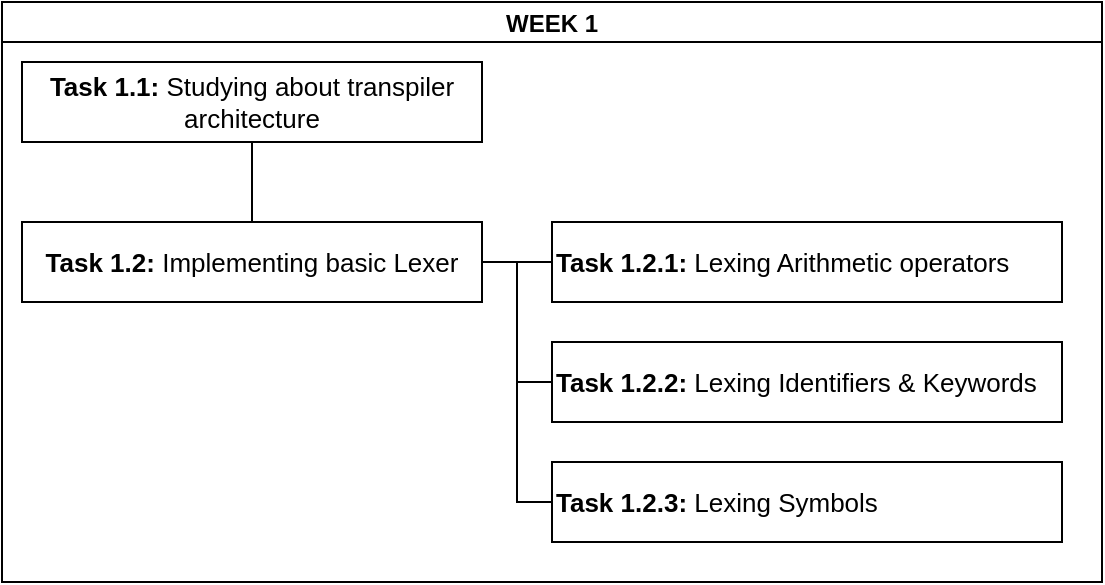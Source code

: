 <mxfile version="24.4.4" type="device">
  <diagram name="Page-1" id="TF0PRry378tvz2ITyngi">
    <mxGraphModel dx="1050" dy="522" grid="1" gridSize="10" guides="1" tooltips="1" connect="1" arrows="1" fold="1" page="1" pageScale="1" pageWidth="850" pageHeight="1100" background="none" math="0" shadow="0">
      <root>
        <mxCell id="0" />
        <mxCell id="1" parent="0" />
        <mxCell id="Mf5M8aZO-sZCZv7AJIHo-25" value="WEEK 1" style="swimlane;startSize=20;horizontal=1;containerType=tree;treeFolding=0;" vertex="1" parent="1">
          <mxGeometry x="150" y="20" width="550" height="290" as="geometry" />
        </mxCell>
        <mxCell id="Mf5M8aZO-sZCZv7AJIHo-27" value="&lt;font style=&quot;font-size: 13px;&quot;&gt;&lt;b&gt;Task 1.1:&lt;/b&gt; Studying about transpiler architecture&lt;/font&gt;" style="whiteSpace=wrap;html=1;treeFolding=0;treeMoving=1;newEdgeStyle={&quot;edgeStyle&quot;:&quot;elbowEdgeStyle&quot;,&quot;startArrow&quot;:&quot;none&quot;,&quot;endArrow&quot;:&quot;none&quot;};" vertex="1" parent="Mf5M8aZO-sZCZv7AJIHo-25">
          <mxGeometry x="10" y="30" width="230" height="40" as="geometry" />
        </mxCell>
        <mxCell id="Mf5M8aZO-sZCZv7AJIHo-45" style="edgeStyle=elbowEdgeStyle;rounded=0;orthogonalLoop=1;jettySize=auto;html=1;startArrow=none;endArrow=none;exitX=1;exitY=0.5;exitDx=0;exitDy=0;" edge="1" parent="Mf5M8aZO-sZCZv7AJIHo-25" source="Mf5M8aZO-sZCZv7AJIHo-29" target="Mf5M8aZO-sZCZv7AJIHo-41">
          <mxGeometry relative="1" as="geometry" />
        </mxCell>
        <mxCell id="Mf5M8aZO-sZCZv7AJIHo-29" value="&lt;font style=&quot;font-size: 13px;&quot;&gt;&lt;b&gt;Task 1.2:&lt;/b&gt; Implementing basic Lexer&lt;/font&gt;" style="whiteSpace=wrap;html=1;treeFolding=0;treeMoving=1;newEdgeStyle={&quot;edgeStyle&quot;:&quot;elbowEdgeStyle&quot;,&quot;startArrow&quot;:&quot;none&quot;,&quot;endArrow&quot;:&quot;none&quot;};" vertex="1" parent="Mf5M8aZO-sZCZv7AJIHo-25">
          <mxGeometry x="10" y="110" width="230" height="40" as="geometry" />
        </mxCell>
        <mxCell id="Mf5M8aZO-sZCZv7AJIHo-30" value="" style="edgeStyle=elbowEdgeStyle;elbow=vertical;sourcePerimeterSpacing=0;targetPerimeterSpacing=0;startArrow=none;endArrow=none;rounded=0;curved=0;" edge="1" parent="Mf5M8aZO-sZCZv7AJIHo-25" source="Mf5M8aZO-sZCZv7AJIHo-27" target="Mf5M8aZO-sZCZv7AJIHo-29">
          <mxGeometry relative="1" as="geometry">
            <mxPoint x="195" y="70" as="sourcePoint" />
            <mxPoint x="195" y="110" as="targetPoint" />
          </mxGeometry>
        </mxCell>
        <mxCell id="Mf5M8aZO-sZCZv7AJIHo-41" value="&lt;font style=&quot;font-size: 13px;&quot;&gt;&lt;b&gt;Task 1.2.3:&lt;/b&gt; Lexing Symbols&lt;/font&gt;" style="whiteSpace=wrap;html=1;treeFolding=0;treeMoving=1;newEdgeStyle={&quot;edgeStyle&quot;:&quot;elbowEdgeStyle&quot;,&quot;startArrow&quot;:&quot;none&quot;,&quot;endArrow&quot;:&quot;none&quot;};align=left;" vertex="1" parent="Mf5M8aZO-sZCZv7AJIHo-25">
          <mxGeometry x="275" y="230" width="255" height="40" as="geometry" />
        </mxCell>
        <mxCell id="Mf5M8aZO-sZCZv7AJIHo-42" value="&lt;div style=&quot;&quot;&gt;&lt;b style=&quot;font-size: 13px; background-color: initial;&quot;&gt;Task 1.2.1:&lt;/b&gt;&lt;span style=&quot;font-size: 13px; background-color: initial;&quot;&gt; Lexing Arithmetic operators&lt;/span&gt;&lt;/div&gt;" style="whiteSpace=wrap;html=1;treeFolding=0;treeMoving=1;newEdgeStyle={&quot;edgeStyle&quot;:&quot;elbowEdgeStyle&quot;,&quot;startArrow&quot;:&quot;none&quot;,&quot;endArrow&quot;:&quot;none&quot;};align=left;noLabel=0;recursiveResize=1;expand=1;" vertex="1" parent="Mf5M8aZO-sZCZv7AJIHo-25">
          <mxGeometry x="275" y="110" width="255" height="40" as="geometry" />
        </mxCell>
        <mxCell id="Mf5M8aZO-sZCZv7AJIHo-43" style="edgeStyle=elbowEdgeStyle;rounded=0;orthogonalLoop=1;jettySize=auto;html=1;startArrow=none;endArrow=none;exitX=1;exitY=0.5;exitDx=0;exitDy=0;entryX=0;entryY=0.5;entryDx=0;entryDy=0;" edge="1" parent="Mf5M8aZO-sZCZv7AJIHo-25" source="Mf5M8aZO-sZCZv7AJIHo-29" target="Mf5M8aZO-sZCZv7AJIHo-42">
          <mxGeometry relative="1" as="geometry" />
        </mxCell>
        <mxCell id="Mf5M8aZO-sZCZv7AJIHo-40" value="&lt;font style=&quot;font-size: 13px;&quot;&gt;&lt;b&gt;Task 1.2.2:&lt;/b&gt; Lexing Identifiers &amp;amp; Keywords&lt;/font&gt;" style="whiteSpace=wrap;html=1;treeFolding=0;treeMoving=1;newEdgeStyle={&quot;edgeStyle&quot;:&quot;elbowEdgeStyle&quot;,&quot;startArrow&quot;:&quot;none&quot;,&quot;endArrow&quot;:&quot;none&quot;};align=left;" vertex="1" parent="Mf5M8aZO-sZCZv7AJIHo-25">
          <mxGeometry x="275" y="170" width="255" height="40" as="geometry" />
        </mxCell>
        <mxCell id="Mf5M8aZO-sZCZv7AJIHo-44" style="edgeStyle=elbowEdgeStyle;rounded=0;orthogonalLoop=1;jettySize=auto;html=1;startArrow=none;endArrow=none;exitX=1;exitY=0.5;exitDx=0;exitDy=0;entryX=0;entryY=0.5;entryDx=0;entryDy=0;" edge="1" parent="Mf5M8aZO-sZCZv7AJIHo-25" source="Mf5M8aZO-sZCZv7AJIHo-29" target="Mf5M8aZO-sZCZv7AJIHo-40">
          <mxGeometry relative="1" as="geometry" />
        </mxCell>
      </root>
    </mxGraphModel>
  </diagram>
</mxfile>
